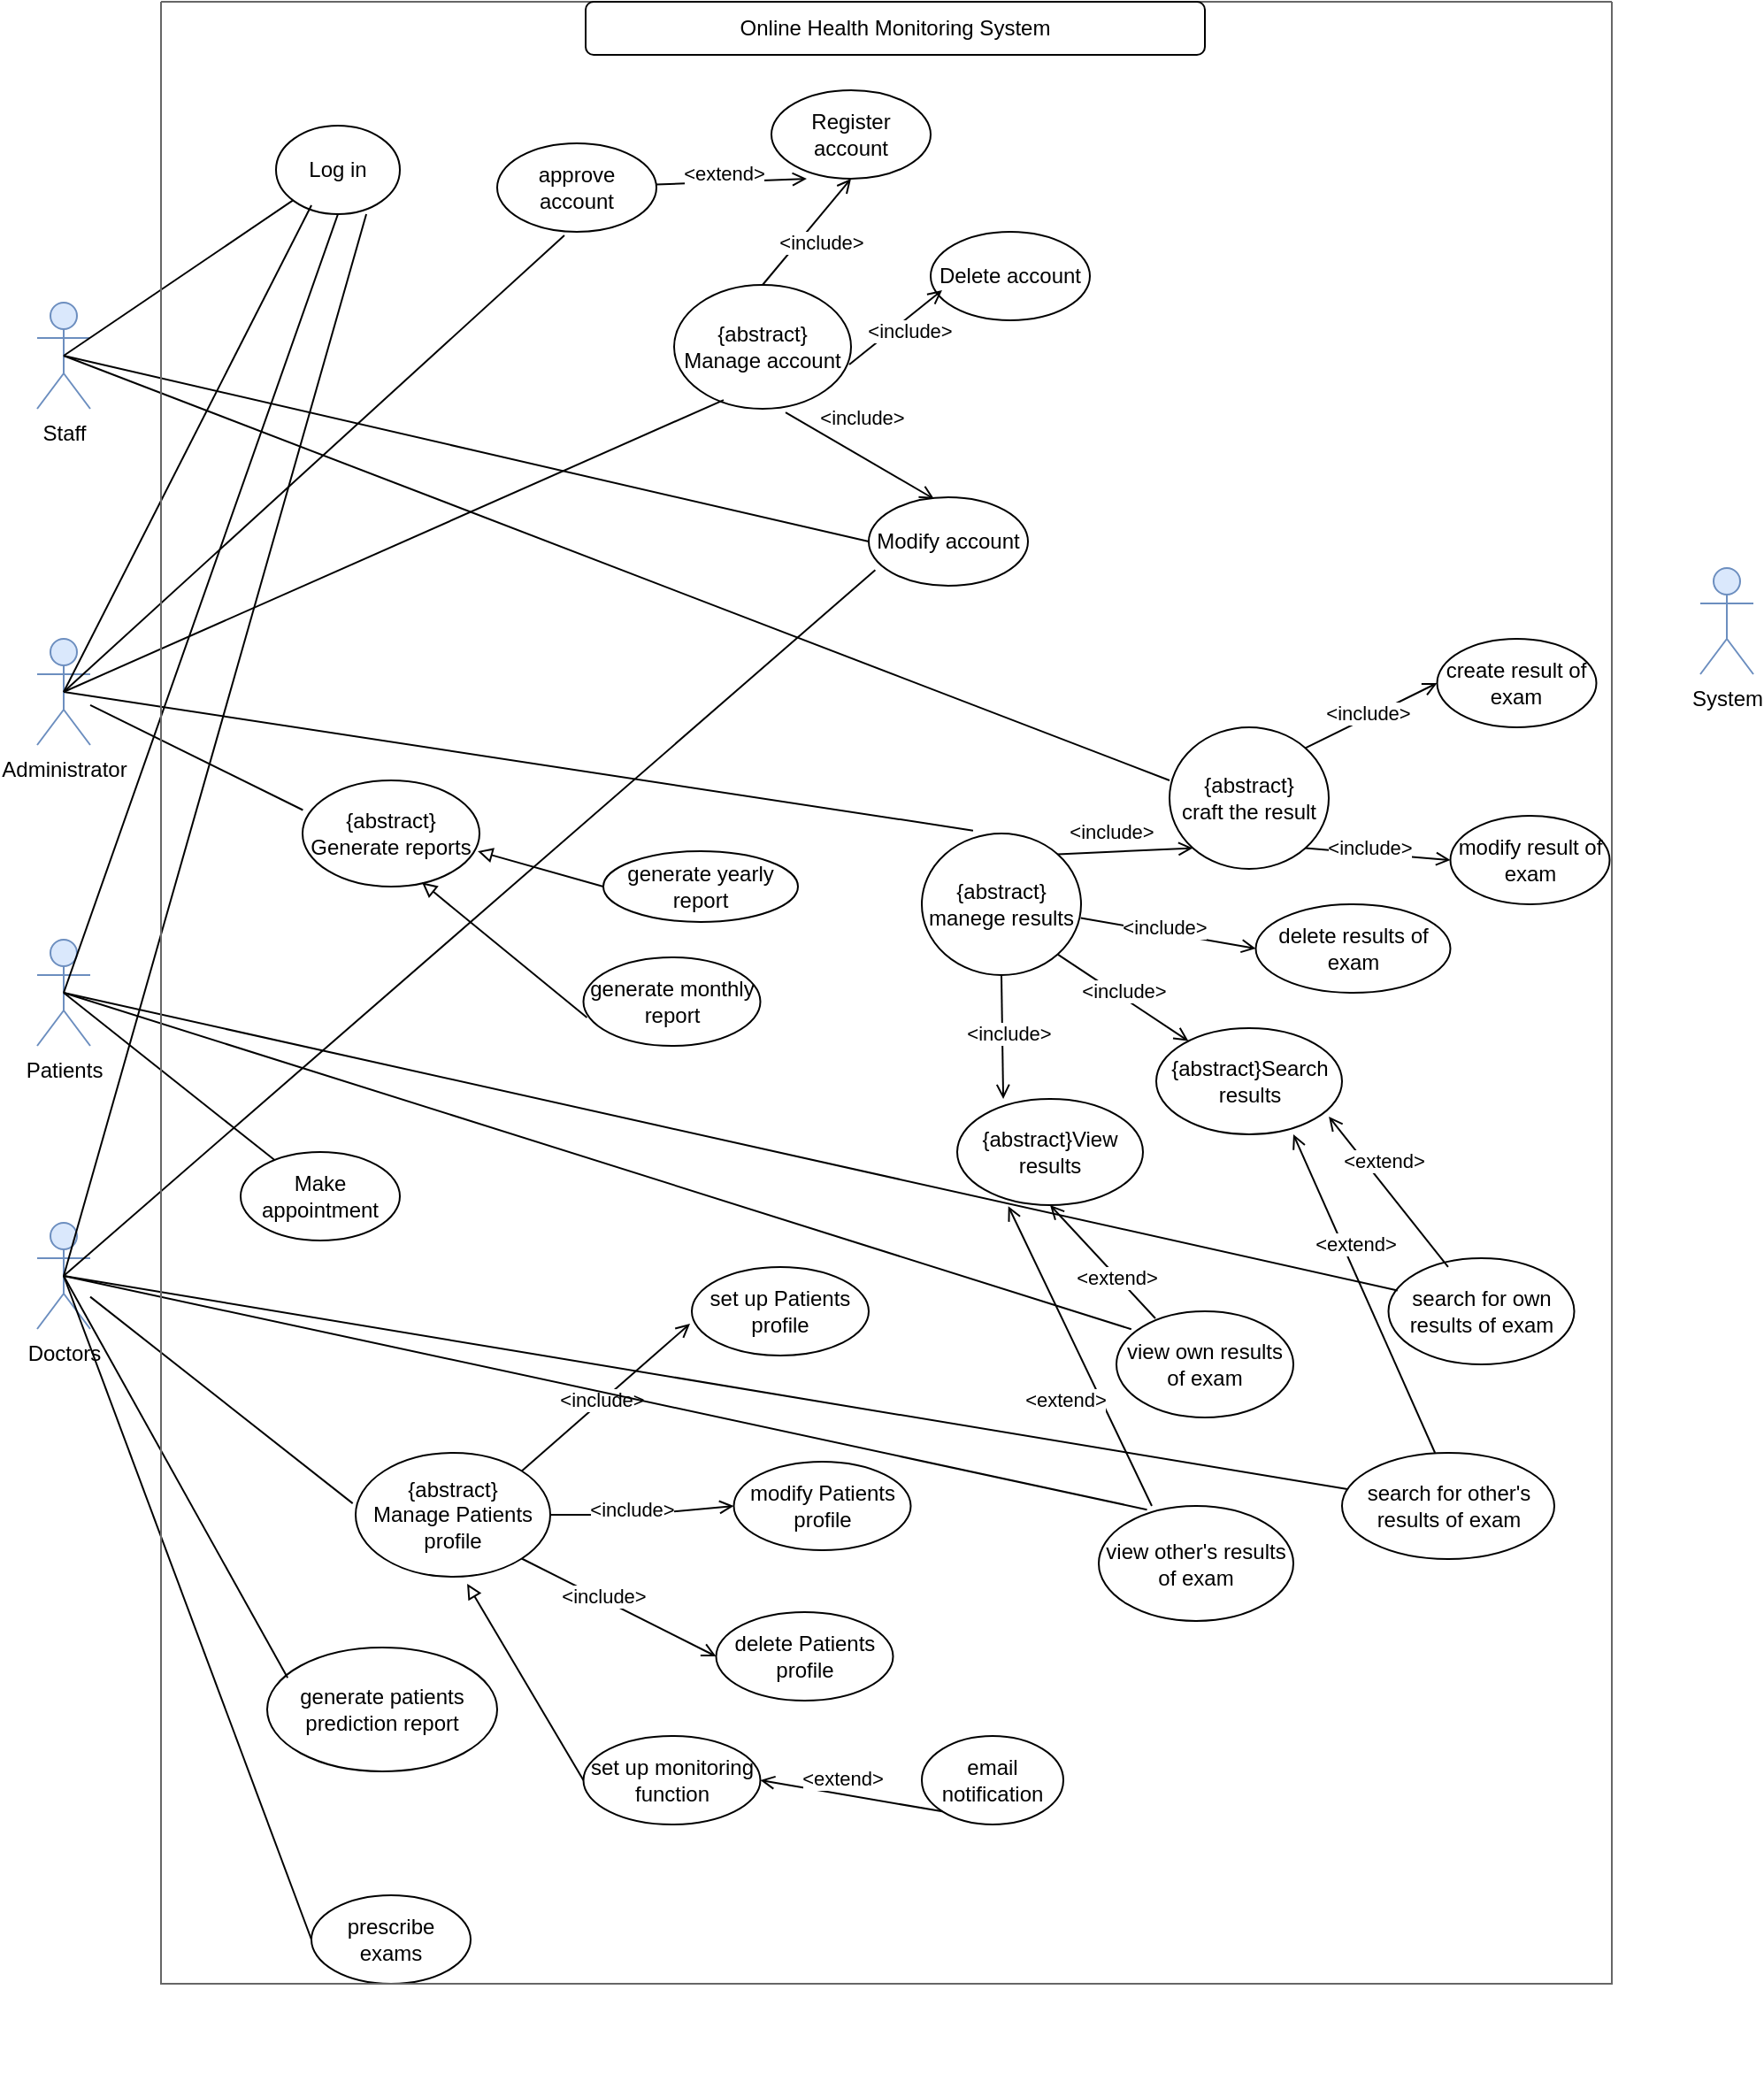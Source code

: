 <mxfile version="24.7.12">
  <diagram name="Page-1" id="TX9XbIHk7eYWWUNDwRXn">
    <mxGraphModel dx="1432" dy="777" grid="1" gridSize="10" guides="1" tooltips="1" connect="1" arrows="1" fold="1" page="1" pageScale="1" pageWidth="850" pageHeight="1100" math="0" shadow="0">
      <root>
        <mxCell id="0" />
        <mxCell id="1" parent="0" />
        <mxCell id="VriAh3fz-FV6WPdwQD_c-1" value="Doctors" style="shape=umlActor;verticalLabelPosition=bottom;verticalAlign=top;html=1;outlineConnect=0;fillColor=#dae8fc;strokeColor=#6c8ebf;" parent="1" vertex="1">
          <mxGeometry x="60" y="730" width="30" height="60" as="geometry" />
        </mxCell>
        <mxCell id="U8pV0hxq8biJtbgsrZ2j-1" value="Administrator" style="shape=umlActor;verticalLabelPosition=bottom;verticalAlign=top;html=1;outlineConnect=0;fillColor=#dae8fc;strokeColor=#6c8ebf;" parent="1" vertex="1">
          <mxGeometry x="60" y="400" width="30" height="60" as="geometry" />
        </mxCell>
        <mxCell id="U8pV0hxq8biJtbgsrZ2j-3" value="Staff" style="shape=umlActor;verticalLabelPosition=bottom;verticalAlign=top;html=1;outlineConnect=0;fillColor=#dae8fc;strokeColor=#6c8ebf;" parent="1" vertex="1">
          <mxGeometry x="60" y="210" width="30" height="60" as="geometry" />
        </mxCell>
        <mxCell id="U8pV0hxq8biJtbgsrZ2j-4" value="Patients" style="shape=umlActor;verticalLabelPosition=bottom;verticalAlign=top;html=1;outlineConnect=0;fillColor=#dae8fc;strokeColor=#6c8ebf;" parent="1" vertex="1">
          <mxGeometry x="60" y="570" width="30" height="60" as="geometry" />
        </mxCell>
        <mxCell id="U8pV0hxq8biJtbgsrZ2j-6" value="Register account" style="ellipse;whiteSpace=wrap;html=1;" parent="1" vertex="1">
          <mxGeometry x="475" y="90" width="90" height="50" as="geometry" />
        </mxCell>
        <mxCell id="U8pV0hxq8biJtbgsrZ2j-8" value="{abstract}&lt;br&gt;Manage account" style="ellipse;whiteSpace=wrap;html=1;" parent="1" vertex="1">
          <mxGeometry x="420" y="200" width="100" height="70" as="geometry" />
        </mxCell>
        <mxCell id="U8pV0hxq8biJtbgsrZ2j-7" value="Log in" style="ellipse;whiteSpace=wrap;html=1;" parent="1" vertex="1">
          <mxGeometry x="195" y="110" width="70" height="50" as="geometry" />
        </mxCell>
        <mxCell id="U8pV0hxq8biJtbgsrZ2j-11" value="Delete account" style="ellipse;whiteSpace=wrap;html=1;" parent="1" vertex="1">
          <mxGeometry x="565" y="170" width="90" height="50" as="geometry" />
        </mxCell>
        <mxCell id="U8pV0hxq8biJtbgsrZ2j-13" value="prescribe exams" style="ellipse;whiteSpace=wrap;html=1;" parent="1" vertex="1">
          <mxGeometry x="215" y="1110" width="90" height="50" as="geometry" />
        </mxCell>
        <mxCell id="U8pV0hxq8biJtbgsrZ2j-15" value="create result of exam" style="ellipse;whiteSpace=wrap;html=1;" parent="1" vertex="1">
          <mxGeometry x="851.25" y="400" width="90" height="50" as="geometry" />
        </mxCell>
        <mxCell id="U8pV0hxq8biJtbgsrZ2j-20" value="search for own results of exam" style="ellipse;whiteSpace=wrap;html=1;" parent="1" vertex="1">
          <mxGeometry x="823.75" y="750" width="105" height="60" as="geometry" />
        </mxCell>
        <mxCell id="U8pV0hxq8biJtbgsrZ2j-38" value="modify Patients profile" style="ellipse;whiteSpace=wrap;html=1;" parent="1" vertex="1">
          <mxGeometry x="453.75" y="865" width="100" height="50" as="geometry" />
        </mxCell>
        <mxCell id="U8pV0hxq8biJtbgsrZ2j-40" value="set up monitoring function" style="ellipse;whiteSpace=wrap;html=1;" parent="1" vertex="1">
          <mxGeometry x="368.75" y="1020" width="100" height="50" as="geometry" />
        </mxCell>
        <mxCell id="U8pV0hxq8biJtbgsrZ2j-42" value="generate monthly report" style="ellipse;whiteSpace=wrap;html=1;" parent="1" vertex="1">
          <mxGeometry x="368.75" y="580" width="100" height="50" as="geometry" />
        </mxCell>
        <mxCell id="U8pV0hxq8biJtbgsrZ2j-16" value="modify result of exam" style="ellipse;whiteSpace=wrap;html=1;" parent="1" vertex="1">
          <mxGeometry x="858.75" y="500" width="90" height="50" as="geometry" />
        </mxCell>
        <mxCell id="U8pV0hxq8biJtbgsrZ2j-19" value="delete results of exam" style="ellipse;whiteSpace=wrap;html=1;" parent="1" vertex="1">
          <mxGeometry x="748.75" y="550" width="110" height="50" as="geometry" />
        </mxCell>
        <mxCell id="U8pV0hxq8biJtbgsrZ2j-21" value="set up Patients profile" style="ellipse;whiteSpace=wrap;html=1;" parent="1" vertex="1">
          <mxGeometry x="430" y="755" width="100" height="50" as="geometry" />
        </mxCell>
        <mxCell id="U8pV0hxq8biJtbgsrZ2j-39" value="delete Patients profile" style="ellipse;whiteSpace=wrap;html=1;" parent="1" vertex="1">
          <mxGeometry x="443.75" y="950" width="100" height="50" as="geometry" />
        </mxCell>
        <mxCell id="U8pV0hxq8biJtbgsrZ2j-41" value="generate yearly report" style="ellipse;whiteSpace=wrap;html=1;" parent="1" vertex="1">
          <mxGeometry x="380" y="520" width="110" height="40" as="geometry" />
        </mxCell>
        <mxCell id="U8pV0hxq8biJtbgsrZ2j-43" value="generate patients prediction report" style="ellipse;whiteSpace=wrap;html=1;" parent="1" vertex="1">
          <mxGeometry x="190" y="970" width="130" height="70" as="geometry" />
        </mxCell>
        <mxCell id="U8pV0hxq8biJtbgsrZ2j-44" value="email notification" style="ellipse;whiteSpace=wrap;html=1;" parent="1" vertex="1">
          <mxGeometry x="560" y="1020" width="80" height="50" as="geometry" />
        </mxCell>
        <mxCell id="bKu-A3nTddVhj0ViHo6k-17" value="" style="endArrow=open;html=1;rounded=0;exitX=0.63;exitY=1.029;exitDx=0;exitDy=0;endFill=0;exitPerimeter=0;entryX=0.411;entryY=0.02;entryDx=0;entryDy=0;entryPerimeter=0;" parent="1" source="U8pV0hxq8biJtbgsrZ2j-8" target="bKu-A3nTddVhj0ViHo6k-16" edge="1">
          <mxGeometry width="50" height="50" relative="1" as="geometry">
            <mxPoint x="509.995" y="274.251" as="sourcePoint" />
            <mxPoint x="560" y="220" as="targetPoint" />
          </mxGeometry>
        </mxCell>
        <mxCell id="bKu-A3nTddVhj0ViHo6k-18" value="&amp;lt;include&amp;gt;" style="edgeLabel;html=1;align=center;verticalAlign=middle;resizable=0;points=[];" parent="bKu-A3nTddVhj0ViHo6k-17" vertex="1" connectable="0">
          <mxGeometry x="-0.349" y="4" relative="1" as="geometry">
            <mxPoint x="14" y="-10" as="offset" />
          </mxGeometry>
        </mxCell>
        <mxCell id="bKu-A3nTddVhj0ViHo6k-31" value="approve account" style="ellipse;whiteSpace=wrap;html=1;" parent="1" vertex="1">
          <mxGeometry x="320" y="120" width="90" height="50" as="geometry" />
        </mxCell>
        <mxCell id="bKu-A3nTddVhj0ViHo6k-37" value="" style="endArrow=none;html=1;rounded=0;exitX=0.222;exitY=1;exitDx=0;exitDy=0;endFill=0;startArrow=open;startFill=0;exitPerimeter=0;" parent="1" source="U8pV0hxq8biJtbgsrZ2j-6" target="bKu-A3nTddVhj0ViHo6k-31" edge="1">
          <mxGeometry width="50" height="50" relative="1" as="geometry">
            <mxPoint x="530" y="230" as="sourcePoint" />
            <mxPoint x="646" y="119" as="targetPoint" />
          </mxGeometry>
        </mxCell>
        <mxCell id="bKu-A3nTddVhj0ViHo6k-38" value="&amp;lt;extend&amp;gt;" style="edgeLabel;html=1;align=center;verticalAlign=middle;resizable=0;points=[];" parent="bKu-A3nTddVhj0ViHo6k-37" vertex="1" connectable="0">
          <mxGeometry x="0.121" y="-2" relative="1" as="geometry">
            <mxPoint y="-3" as="offset" />
          </mxGeometry>
        </mxCell>
        <mxCell id="bKu-A3nTddVhj0ViHo6k-50" value="{abstract}&lt;br&gt;craft the result" style="ellipse;whiteSpace=wrap;html=1;" parent="1" vertex="1">
          <mxGeometry x="700" y="450" width="90" height="80" as="geometry" />
        </mxCell>
        <mxCell id="bKu-A3nTddVhj0ViHo6k-51" value="{abstract}&lt;br&gt;manege results" style="ellipse;whiteSpace=wrap;html=1;" parent="1" vertex="1">
          <mxGeometry x="560" y="510" width="90" height="80" as="geometry" />
        </mxCell>
        <mxCell id="bKu-A3nTddVhj0ViHo6k-52" value="" style="endArrow=open;html=1;rounded=0;entryX=0;entryY=1;entryDx=0;entryDy=0;endFill=0;exitX=1;exitY=0;exitDx=0;exitDy=0;" parent="1" source="bKu-A3nTddVhj0ViHo6k-51" target="bKu-A3nTddVhj0ViHo6k-50" edge="1">
          <mxGeometry width="50" height="50" relative="1" as="geometry">
            <mxPoint x="713.75" y="685" as="sourcePoint" />
            <mxPoint x="763.75" y="645" as="targetPoint" />
          </mxGeometry>
        </mxCell>
        <mxCell id="bKu-A3nTddVhj0ViHo6k-82" value="&amp;lt;include&amp;gt;" style="edgeLabel;html=1;align=center;verticalAlign=middle;resizable=0;points=[];" parent="bKu-A3nTddVhj0ViHo6k-52" vertex="1" connectable="0">
          <mxGeometry x="-0.211" y="-2" relative="1" as="geometry">
            <mxPoint y="-14" as="offset" />
          </mxGeometry>
        </mxCell>
        <mxCell id="bKu-A3nTddVhj0ViHo6k-55" value="view other&#39;s results of exam" style="ellipse;whiteSpace=wrap;html=1;" parent="1" vertex="1">
          <mxGeometry x="660" y="890.0" width="110" height="65" as="geometry" />
        </mxCell>
        <mxCell id="bKu-A3nTddVhj0ViHo6k-64" value="search for other&#39;s results of exam" style="ellipse;whiteSpace=wrap;html=1;" parent="1" vertex="1">
          <mxGeometry x="797.5" y="860" width="120" height="60" as="geometry" />
        </mxCell>
        <mxCell id="bKu-A3nTddVhj0ViHo6k-69" value="{abstract}Search results" style="ellipse;whiteSpace=wrap;html=1;" parent="1" vertex="1">
          <mxGeometry x="692.5" y="620" width="105" height="60" as="geometry" />
        </mxCell>
        <mxCell id="bKu-A3nTddVhj0ViHo6k-73" value="" style="endArrow=open;html=1;rounded=0;endFill=0;exitX=1;exitY=1;exitDx=0;exitDy=0;" parent="1" source="bKu-A3nTddVhj0ViHo6k-51" target="bKu-A3nTddVhj0ViHo6k-69" edge="1">
          <mxGeometry width="50" height="50" relative="1" as="geometry">
            <mxPoint x="681.75" y="709" as="sourcePoint" />
            <mxPoint x="698.75" y="605" as="targetPoint" />
          </mxGeometry>
        </mxCell>
        <mxCell id="bKu-A3nTddVhj0ViHo6k-83" value="&amp;lt;include&amp;gt;" style="edgeLabel;html=1;align=center;verticalAlign=middle;resizable=0;points=[];" parent="bKu-A3nTddVhj0ViHo6k-73" vertex="1" connectable="0">
          <mxGeometry x="-0.057" y="3" relative="1" as="geometry">
            <mxPoint as="offset" />
          </mxGeometry>
        </mxCell>
        <mxCell id="U8pV0hxq8biJtbgsrZ2j-18" value="view own results of exam" style="ellipse;whiteSpace=wrap;html=1;" parent="1" vertex="1">
          <mxGeometry x="670" y="780" width="100" height="60" as="geometry" />
        </mxCell>
        <mxCell id="bKu-A3nTddVhj0ViHo6k-75" value="{abstract}&lt;br&gt;Manage Patients profile" style="ellipse;whiteSpace=wrap;html=1;" parent="1" vertex="1">
          <mxGeometry x="240" y="860" width="110" height="70" as="geometry" />
        </mxCell>
        <mxCell id="bKu-A3nTddVhj0ViHo6k-76" value="" style="endArrow=open;html=1;rounded=0;exitX=1;exitY=0;exitDx=0;exitDy=0;entryX=-0.01;entryY=0.64;entryDx=0;entryDy=0;entryPerimeter=0;endFill=0;" parent="1" source="bKu-A3nTddVhj0ViHo6k-75" target="U8pV0hxq8biJtbgsrZ2j-21" edge="1">
          <mxGeometry width="50" height="50" relative="1" as="geometry">
            <mxPoint x="460" y="1055" as="sourcePoint" />
            <mxPoint x="510" y="1005" as="targetPoint" />
          </mxGeometry>
        </mxCell>
        <mxCell id="bKu-A3nTddVhj0ViHo6k-77" value="&amp;lt;include&amp;gt;" style="edgeLabel;html=1;align=center;verticalAlign=middle;resizable=0;points=[];" parent="bKu-A3nTddVhj0ViHo6k-76" vertex="1" connectable="0">
          <mxGeometry x="-0.126" y="-5" relative="1" as="geometry">
            <mxPoint y="-8" as="offset" />
          </mxGeometry>
        </mxCell>
        <mxCell id="bKu-A3nTddVhj0ViHo6k-78" value="" style="endArrow=open;html=1;rounded=0;exitX=1;exitY=1;exitDx=0;exitDy=0;entryX=0;entryY=0.5;entryDx=0;entryDy=0;endFill=0;" parent="1" source="bKu-A3nTddVhj0ViHo6k-75" target="U8pV0hxq8biJtbgsrZ2j-39" edge="1">
          <mxGeometry width="50" height="50" relative="1" as="geometry">
            <mxPoint x="404" y="1105" as="sourcePoint" />
            <mxPoint x="479" y="1067" as="targetPoint" />
          </mxGeometry>
        </mxCell>
        <mxCell id="bKu-A3nTddVhj0ViHo6k-79" value="&amp;lt;include&amp;gt;" style="edgeLabel;html=1;align=center;verticalAlign=middle;resizable=0;points=[];" parent="bKu-A3nTddVhj0ViHo6k-78" vertex="1" connectable="0">
          <mxGeometry x="-0.126" y="-5" relative="1" as="geometry">
            <mxPoint y="-8" as="offset" />
          </mxGeometry>
        </mxCell>
        <mxCell id="bKu-A3nTddVhj0ViHo6k-80" value="" style="endArrow=open;html=1;rounded=0;entryX=0;entryY=0.5;entryDx=0;entryDy=0;endFill=0;exitX=1;exitY=0.5;exitDx=0;exitDy=0;" parent="1" source="bKu-A3nTddVhj0ViHo6k-75" target="U8pV0hxq8biJtbgsrZ2j-38" edge="1">
          <mxGeometry width="50" height="50" relative="1" as="geometry">
            <mxPoint x="454" y="1085" as="sourcePoint" />
            <mxPoint x="529" y="1037" as="targetPoint" />
            <Array as="points">
              <mxPoint x="400" y="895" />
            </Array>
          </mxGeometry>
        </mxCell>
        <mxCell id="bKu-A3nTddVhj0ViHo6k-81" value="&amp;lt;include&amp;gt;" style="edgeLabel;html=1;align=center;verticalAlign=middle;resizable=0;points=[];" parent="bKu-A3nTddVhj0ViHo6k-80" vertex="1" connectable="0">
          <mxGeometry x="-0.126" y="-5" relative="1" as="geometry">
            <mxPoint y="-8" as="offset" />
          </mxGeometry>
        </mxCell>
        <mxCell id="bKu-A3nTddVhj0ViHo6k-84" value="" style="endArrow=open;html=1;rounded=0;endFill=0;exitX=0.998;exitY=0.597;exitDx=0;exitDy=0;entryX=0;entryY=0.5;entryDx=0;entryDy=0;exitPerimeter=0;" parent="1" source="bKu-A3nTddVhj0ViHo6k-51" target="U8pV0hxq8biJtbgsrZ2j-19" edge="1">
          <mxGeometry width="50" height="50" relative="1" as="geometry">
            <mxPoint x="720.75" y="715" as="sourcePoint" />
            <mxPoint x="698.75" y="855" as="targetPoint" />
          </mxGeometry>
        </mxCell>
        <mxCell id="bKu-A3nTddVhj0ViHo6k-85" value="&amp;lt;include&amp;gt;" style="edgeLabel;html=1;align=center;verticalAlign=middle;resizable=0;points=[];" parent="bKu-A3nTddVhj0ViHo6k-84" vertex="1" connectable="0">
          <mxGeometry x="-0.057" y="3" relative="1" as="geometry">
            <mxPoint as="offset" />
          </mxGeometry>
        </mxCell>
        <mxCell id="bKu-A3nTddVhj0ViHo6k-87" value="" style="endArrow=none;html=1;rounded=0;exitX=0.573;exitY=1.057;exitDx=0;exitDy=0;entryX=0;entryY=0.5;entryDx=0;entryDy=0;endFill=0;exitPerimeter=0;startArrow=block;startFill=0;" parent="1" source="bKu-A3nTddVhj0ViHo6k-75" target="U8pV0hxq8biJtbgsrZ2j-40" edge="1">
          <mxGeometry width="50" height="50" relative="1" as="geometry">
            <mxPoint x="414" y="1135" as="sourcePoint" />
            <mxPoint x="495" y="1220" as="targetPoint" />
          </mxGeometry>
        </mxCell>
        <mxCell id="bKu-A3nTddVhj0ViHo6k-89" value="" style="endArrow=none;html=1;rounded=0;exitX=1;exitY=0.5;exitDx=0;exitDy=0;entryX=0;entryY=1;entryDx=0;entryDy=0;strokeColor=default;startArrow=open;startFill=0;" parent="1" source="U8pV0hxq8biJtbgsrZ2j-40" target="U8pV0hxq8biJtbgsrZ2j-44" edge="1">
          <mxGeometry width="50" height="50" relative="1" as="geometry">
            <mxPoint x="590" y="1231" as="sourcePoint" />
            <mxPoint x="651" y="1275" as="targetPoint" />
          </mxGeometry>
        </mxCell>
        <mxCell id="bKu-A3nTddVhj0ViHo6k-90" value="&amp;lt;extend&amp;gt;" style="edgeLabel;html=1;align=center;verticalAlign=middle;resizable=0;points=[];" parent="bKu-A3nTddVhj0ViHo6k-89" vertex="1" connectable="0">
          <mxGeometry x="-0.209" y="-3" relative="1" as="geometry">
            <mxPoint x="6" y="-11" as="offset" />
          </mxGeometry>
        </mxCell>
        <mxCell id="bKu-A3nTddVhj0ViHo6k-92" value="{abstract}&lt;br&gt;Generate reports" style="ellipse;whiteSpace=wrap;html=1;" parent="1" vertex="1">
          <mxGeometry x="210" y="480" width="100" height="60" as="geometry" />
        </mxCell>
        <mxCell id="bKu-A3nTddVhj0ViHo6k-94" value="" style="endArrow=none;html=1;rounded=0;entryX=0;entryY=0.5;entryDx=0;entryDy=0;endFill=0;startArrow=block;startFill=0;" parent="1" target="U8pV0hxq8biJtbgsrZ2j-41" edge="1">
          <mxGeometry width="50" height="50" relative="1" as="geometry">
            <mxPoint x="309" y="520" as="sourcePoint" />
            <mxPoint x="400.75" y="665.5" as="targetPoint" />
          </mxGeometry>
        </mxCell>
        <mxCell id="bKu-A3nTddVhj0ViHo6k-96" value="" style="endArrow=none;html=1;rounded=0;exitX=0.675;exitY=0.961;exitDx=0;exitDy=0;entryX=0.02;entryY=0.68;entryDx=0;entryDy=0;endFill=0;exitPerimeter=0;entryPerimeter=0;startArrow=block;startFill=0;" parent="1" source="bKu-A3nTddVhj0ViHo6k-92" target="U8pV0hxq8biJtbgsrZ2j-42" edge="1">
          <mxGeometry width="50" height="50" relative="1" as="geometry">
            <mxPoint x="291.75" y="594" as="sourcePoint" />
            <mxPoint x="383.75" y="695" as="targetPoint" />
          </mxGeometry>
        </mxCell>
        <mxCell id="bKu-A3nTddVhj0ViHo6k-103" value="" style="endArrow=open;html=1;rounded=0;exitX=1;exitY=0;exitDx=0;exitDy=0;entryX=0;entryY=0.5;entryDx=0;entryDy=0;endFill=0;" parent="1" source="bKu-A3nTddVhj0ViHo6k-50" target="U8pV0hxq8biJtbgsrZ2j-15" edge="1">
          <mxGeometry width="50" height="50" relative="1" as="geometry">
            <mxPoint x="510" y="354.87" as="sourcePoint" />
            <mxPoint x="575" y="306.87" as="targetPoint" />
          </mxGeometry>
        </mxCell>
        <mxCell id="bKu-A3nTddVhj0ViHo6k-104" value="&amp;lt;include&amp;gt;" style="edgeLabel;html=1;align=center;verticalAlign=middle;resizable=0;points=[];" parent="bKu-A3nTddVhj0ViHo6k-103" vertex="1" connectable="0">
          <mxGeometry x="-0.126" y="-5" relative="1" as="geometry">
            <mxPoint y="-8" as="offset" />
          </mxGeometry>
        </mxCell>
        <mxCell id="bKu-A3nTddVhj0ViHo6k-105" value="" style="endArrow=open;html=1;rounded=0;entryX=0;entryY=0.5;entryDx=0;entryDy=0;endFill=0;exitX=1;exitY=1;exitDx=0;exitDy=0;" parent="1" source="bKu-A3nTddVhj0ViHo6k-50" target="U8pV0hxq8biJtbgsrZ2j-16" edge="1">
          <mxGeometry width="50" height="50" relative="1" as="geometry">
            <mxPoint x="738.75" y="555" as="sourcePoint" />
            <mxPoint x="808.75" y="500" as="targetPoint" />
          </mxGeometry>
        </mxCell>
        <mxCell id="bKu-A3nTddVhj0ViHo6k-106" value="&amp;lt;include&amp;gt;" style="edgeLabel;html=1;align=center;verticalAlign=middle;resizable=0;points=[];" parent="bKu-A3nTddVhj0ViHo6k-105" vertex="1" connectable="0">
          <mxGeometry x="-0.126" y="-5" relative="1" as="geometry">
            <mxPoint y="-8" as="offset" />
          </mxGeometry>
        </mxCell>
        <mxCell id="bKu-A3nTddVhj0ViHo6k-108" value="{abstract}View results" style="ellipse;whiteSpace=wrap;html=1;" parent="1" vertex="1">
          <mxGeometry x="580" y="660" width="105" height="60" as="geometry" />
        </mxCell>
        <mxCell id="bKu-A3nTddVhj0ViHo6k-111" value="" style="endArrow=open;html=1;rounded=0;entryX=0.248;entryY=0;entryDx=0;entryDy=0;endFill=0;exitX=0.5;exitY=1;exitDx=0;exitDy=0;entryPerimeter=0;" parent="1" source="bKu-A3nTddVhj0ViHo6k-51" target="bKu-A3nTddVhj0ViHo6k-108" edge="1">
          <mxGeometry width="50" height="50" relative="1" as="geometry">
            <mxPoint x="690.75" y="705" as="sourcePoint" />
            <mxPoint x="783.75" y="668" as="targetPoint" />
          </mxGeometry>
        </mxCell>
        <mxCell id="bKu-A3nTddVhj0ViHo6k-112" value="&amp;lt;include&amp;gt;" style="edgeLabel;html=1;align=center;verticalAlign=middle;resizable=0;points=[];" parent="bKu-A3nTddVhj0ViHo6k-111" vertex="1" connectable="0">
          <mxGeometry x="-0.057" y="3" relative="1" as="geometry">
            <mxPoint as="offset" />
          </mxGeometry>
        </mxCell>
        <mxCell id="bKu-A3nTddVhj0ViHo6k-113" value="" style="endArrow=none;html=1;rounded=0;exitX=0.929;exitY=0.833;exitDx=0;exitDy=0;entryX=0.321;entryY=0.082;entryDx=0;entryDy=0;strokeColor=default;startArrow=open;startFill=0;exitPerimeter=0;entryPerimeter=0;" parent="1" source="bKu-A3nTddVhj0ViHo6k-69" target="U8pV0hxq8biJtbgsrZ2j-20" edge="1">
          <mxGeometry width="50" height="50" relative="1" as="geometry">
            <mxPoint x="1158.75" y="511" as="sourcePoint" />
            <mxPoint x="1240.75" y="478" as="targetPoint" />
          </mxGeometry>
        </mxCell>
        <mxCell id="bKu-A3nTddVhj0ViHo6k-114" value="&amp;lt;extend&amp;gt;" style="edgeLabel;html=1;align=center;verticalAlign=middle;resizable=0;points=[];" parent="bKu-A3nTddVhj0ViHo6k-113" vertex="1" connectable="0">
          <mxGeometry x="-0.209" y="-3" relative="1" as="geometry">
            <mxPoint x="6" y="-11" as="offset" />
          </mxGeometry>
        </mxCell>
        <mxCell id="bKu-A3nTddVhj0ViHo6k-115" value="" style="endArrow=none;html=1;rounded=0;exitX=0.738;exitY=1;exitDx=0;exitDy=0;entryX=0.438;entryY=0;entryDx=0;entryDy=0;strokeColor=default;startArrow=open;startFill=0;entryPerimeter=0;exitPerimeter=0;" parent="1" source="bKu-A3nTddVhj0ViHo6k-69" target="bKu-A3nTddVhj0ViHo6k-64" edge="1">
          <mxGeometry width="50" height="50" relative="1" as="geometry">
            <mxPoint x="883.75" y="655" as="sourcePoint" />
            <mxPoint x="958.75" y="645" as="targetPoint" />
          </mxGeometry>
        </mxCell>
        <mxCell id="bKu-A3nTddVhj0ViHo6k-116" value="&amp;lt;extend&amp;gt;" style="edgeLabel;html=1;align=center;verticalAlign=middle;resizable=0;points=[];" parent="bKu-A3nTddVhj0ViHo6k-115" vertex="1" connectable="0">
          <mxGeometry x="-0.209" y="-3" relative="1" as="geometry">
            <mxPoint x="6" y="-11" as="offset" />
          </mxGeometry>
        </mxCell>
        <mxCell id="bKu-A3nTddVhj0ViHo6k-117" value="" style="endArrow=none;html=1;rounded=0;exitX=0.275;exitY=1.01;exitDx=0;exitDy=0;strokeColor=default;startArrow=open;startFill=0;exitPerimeter=0;" parent="1" source="bKu-A3nTddVhj0ViHo6k-108" edge="1">
          <mxGeometry width="50" height="50" relative="1" as="geometry">
            <mxPoint x="867.75" y="676" as="sourcePoint" />
            <mxPoint x="690" y="890" as="targetPoint" />
          </mxGeometry>
        </mxCell>
        <mxCell id="bKu-A3nTddVhj0ViHo6k-118" value="&amp;lt;extend&amp;gt;" style="edgeLabel;html=1;align=center;verticalAlign=middle;resizable=0;points=[];" parent="bKu-A3nTddVhj0ViHo6k-117" vertex="1" connectable="0">
          <mxGeometry x="-0.209" y="-3" relative="1" as="geometry">
            <mxPoint x="2" y="41" as="offset" />
          </mxGeometry>
        </mxCell>
        <mxCell id="bKu-A3nTddVhj0ViHo6k-119" value="" style="endArrow=none;html=1;rounded=0;exitX=0.5;exitY=1;exitDx=0;exitDy=0;strokeColor=default;startArrow=open;startFill=0;entryX=0.22;entryY=0.067;entryDx=0;entryDy=0;entryPerimeter=0;" parent="1" source="bKu-A3nTddVhj0ViHo6k-108" target="U8pV0hxq8biJtbgsrZ2j-18" edge="1">
          <mxGeometry width="50" height="50" relative="1" as="geometry">
            <mxPoint x="889.75" y="781" as="sourcePoint" />
            <mxPoint x="998.75" y="815" as="targetPoint" />
          </mxGeometry>
        </mxCell>
        <mxCell id="bKu-A3nTddVhj0ViHo6k-120" value="&amp;lt;extend&amp;gt;" style="edgeLabel;html=1;align=center;verticalAlign=middle;resizable=0;points=[];" parent="bKu-A3nTddVhj0ViHo6k-119" vertex="1" connectable="0">
          <mxGeometry x="-0.209" y="-3" relative="1" as="geometry">
            <mxPoint x="16" y="13" as="offset" />
          </mxGeometry>
        </mxCell>
        <mxCell id="bKu-A3nTddVhj0ViHo6k-131" value="" style="endArrow=none;html=1;rounded=0;exitX=0.5;exitY=0.5;exitDx=0;exitDy=0;exitPerimeter=0;entryX=0.28;entryY=0.929;entryDx=0;entryDy=0;entryPerimeter=0;" parent="1" source="U8pV0hxq8biJtbgsrZ2j-1" target="U8pV0hxq8biJtbgsrZ2j-8" edge="1">
          <mxGeometry width="50" height="50" relative="1" as="geometry">
            <mxPoint x="70" y="680" as="sourcePoint" />
            <mxPoint x="120" y="630" as="targetPoint" />
          </mxGeometry>
        </mxCell>
        <mxCell id="bKu-A3nTddVhj0ViHo6k-132" value="" style="endArrow=open;html=1;rounded=0;exitX=0.99;exitY=0.643;exitDx=0;exitDy=0;endFill=0;exitPerimeter=0;entryX=0.072;entryY=0.66;entryDx=0;entryDy=0;entryPerimeter=0;" parent="1" source="U8pV0hxq8biJtbgsrZ2j-8" target="U8pV0hxq8biJtbgsrZ2j-11" edge="1">
          <mxGeometry width="50" height="50" relative="1" as="geometry">
            <mxPoint x="585" y="365" as="sourcePoint" />
            <mxPoint x="748" y="228" as="targetPoint" />
          </mxGeometry>
        </mxCell>
        <mxCell id="bKu-A3nTddVhj0ViHo6k-133" value="&amp;lt;include&amp;gt;" style="edgeLabel;html=1;align=center;verticalAlign=middle;resizable=0;points=[];" parent="bKu-A3nTddVhj0ViHo6k-132" vertex="1" connectable="0">
          <mxGeometry x="-0.349" y="4" relative="1" as="geometry">
            <mxPoint x="19" y="-2" as="offset" />
          </mxGeometry>
        </mxCell>
        <mxCell id="bKu-A3nTddVhj0ViHo6k-134" value="" style="endArrow=open;html=1;rounded=0;exitX=0.5;exitY=0;exitDx=0;exitDy=0;endFill=0;entryX=0.5;entryY=1;entryDx=0;entryDy=0;" parent="1" source="U8pV0hxq8biJtbgsrZ2j-8" target="U8pV0hxq8biJtbgsrZ2j-6" edge="1">
          <mxGeometry width="50" height="50" relative="1" as="geometry">
            <mxPoint x="529" y="255" as="sourcePoint" />
            <mxPoint x="631" y="243" as="targetPoint" />
          </mxGeometry>
        </mxCell>
        <mxCell id="bKu-A3nTddVhj0ViHo6k-135" value="&amp;lt;include&amp;gt;" style="edgeLabel;html=1;align=center;verticalAlign=middle;resizable=0;points=[];" parent="bKu-A3nTddVhj0ViHo6k-134" vertex="1" connectable="0">
          <mxGeometry x="-0.349" y="4" relative="1" as="geometry">
            <mxPoint x="19" y="-2" as="offset" />
          </mxGeometry>
        </mxCell>
        <mxCell id="bKu-A3nTddVhj0ViHo6k-139" value="" style="endArrow=none;html=1;rounded=0;exitX=0.5;exitY=0.5;exitDx=0;exitDy=0;exitPerimeter=0;entryX=0.422;entryY=1.04;entryDx=0;entryDy=0;entryPerimeter=0;" parent="1" source="U8pV0hxq8biJtbgsrZ2j-1" target="bKu-A3nTddVhj0ViHo6k-31" edge="1">
          <mxGeometry width="50" height="50" relative="1" as="geometry">
            <mxPoint x="85" y="690" as="sourcePoint" />
            <mxPoint x="268" y="455" as="targetPoint" />
          </mxGeometry>
        </mxCell>
        <mxCell id="bKu-A3nTddVhj0ViHo6k-140" value="" style="endArrow=none;html=1;rounded=0;exitX=0.5;exitY=0.5;exitDx=0;exitDy=0;exitPerimeter=0;entryX=0;entryY=0.5;entryDx=0;entryDy=0;" parent="1" source="U8pV0hxq8biJtbgsrZ2j-3" target="bKu-A3nTddVhj0ViHo6k-16" edge="1">
          <mxGeometry width="50" height="50" relative="1" as="geometry">
            <mxPoint x="85" y="690" as="sourcePoint" />
            <mxPoint x="333" y="405" as="targetPoint" />
          </mxGeometry>
        </mxCell>
        <mxCell id="bKu-A3nTddVhj0ViHo6k-141" value="" style="endArrow=none;html=1;rounded=0;exitX=0.5;exitY=0.5;exitDx=0;exitDy=0;exitPerimeter=0;entryX=0.041;entryY=0.822;entryDx=0;entryDy=0;entryPerimeter=0;" parent="1" source="VriAh3fz-FV6WPdwQD_c-1" target="bKu-A3nTddVhj0ViHo6k-16" edge="1">
          <mxGeometry width="50" height="50" relative="1" as="geometry">
            <mxPoint x="85" y="540" as="sourcePoint" />
            <mxPoint x="323" y="500" as="targetPoint" />
          </mxGeometry>
        </mxCell>
        <mxCell id="bKu-A3nTddVhj0ViHo6k-142" value="" style="endArrow=none;html=1;rounded=0;exitX=0.5;exitY=0.5;exitDx=0;exitDy=0;exitPerimeter=0;" parent="1" source="U8pV0hxq8biJtbgsrZ2j-4" target="U8pV0hxq8biJtbgsrZ2j-12" edge="1">
          <mxGeometry width="50" height="50" relative="1" as="geometry">
            <mxPoint x="90" y="240" as="sourcePoint" />
            <mxPoint x="140" y="190" as="targetPoint" />
          </mxGeometry>
        </mxCell>
        <mxCell id="bKu-A3nTddVhj0ViHo6k-144" value="" style="endArrow=none;html=1;rounded=0;entryX=0;entryY=0.5;entryDx=0;entryDy=0;exitX=0.5;exitY=0.5;exitDx=0;exitDy=0;exitPerimeter=0;" parent="1" source="VriAh3fz-FV6WPdwQD_c-1" target="U8pV0hxq8biJtbgsrZ2j-13" edge="1">
          <mxGeometry width="50" height="50" relative="1" as="geometry">
            <mxPoint x="85" y="250" as="sourcePoint" />
            <mxPoint x="213" y="173" as="targetPoint" />
          </mxGeometry>
        </mxCell>
        <mxCell id="bKu-A3nTddVhj0ViHo6k-145" value="" style="endArrow=none;html=1;rounded=0;exitX=0.5;exitY=0.5;exitDx=0;exitDy=0;exitPerimeter=0;entryX=0.5;entryY=1;entryDx=0;entryDy=0;" parent="1" source="U8pV0hxq8biJtbgsrZ2j-4" target="U8pV0hxq8biJtbgsrZ2j-7" edge="1">
          <mxGeometry width="50" height="50" relative="1" as="geometry">
            <mxPoint x="95" y="550" as="sourcePoint" />
            <mxPoint x="223" y="645" as="targetPoint" />
          </mxGeometry>
        </mxCell>
        <mxCell id="bKu-A3nTddVhj0ViHo6k-146" value="" style="endArrow=none;html=1;rounded=0;exitX=0.5;exitY=0.5;exitDx=0;exitDy=0;exitPerimeter=0;entryX=0.729;entryY=1;entryDx=0;entryDy=0;entryPerimeter=0;" parent="1" source="VriAh3fz-FV6WPdwQD_c-1" target="U8pV0hxq8biJtbgsrZ2j-7" edge="1">
          <mxGeometry width="50" height="50" relative="1" as="geometry">
            <mxPoint x="95" y="550" as="sourcePoint" />
            <mxPoint x="235" y="180" as="targetPoint" />
          </mxGeometry>
        </mxCell>
        <mxCell id="bKu-A3nTddVhj0ViHo6k-147" value="" style="endArrow=none;html=1;rounded=0;exitX=0.5;exitY=0.5;exitDx=0;exitDy=0;exitPerimeter=0;entryX=0.286;entryY=0.9;entryDx=0;entryDy=0;entryPerimeter=0;" parent="1" source="U8pV0hxq8biJtbgsrZ2j-1" target="U8pV0hxq8biJtbgsrZ2j-7" edge="1">
          <mxGeometry width="50" height="50" relative="1" as="geometry">
            <mxPoint x="95" y="550" as="sourcePoint" />
            <mxPoint x="223" y="645" as="targetPoint" />
          </mxGeometry>
        </mxCell>
        <mxCell id="bKu-A3nTddVhj0ViHo6k-148" value="" style="endArrow=none;html=1;rounded=0;exitX=0.5;exitY=0.5;exitDx=0;exitDy=0;exitPerimeter=0;" parent="1" source="U8pV0hxq8biJtbgsrZ2j-3" target="U8pV0hxq8biJtbgsrZ2j-7" edge="1">
          <mxGeometry width="50" height="50" relative="1" as="geometry">
            <mxPoint x="90" y="240" as="sourcePoint" />
            <mxPoint x="235" y="180" as="targetPoint" />
          </mxGeometry>
        </mxCell>
        <mxCell id="bKu-A3nTddVhj0ViHo6k-150" value="" style="endArrow=none;html=1;rounded=0;exitX=0.5;exitY=0.5;exitDx=0;exitDy=0;exitPerimeter=0;entryX=0.322;entryY=-0.021;entryDx=0;entryDy=0;entryPerimeter=0;" parent="1" source="U8pV0hxq8biJtbgsrZ2j-1" target="bKu-A3nTddVhj0ViHo6k-51" edge="1">
          <mxGeometry width="50" height="50" relative="1" as="geometry">
            <mxPoint x="190" y="450" as="sourcePoint" />
            <mxPoint x="320" y="510" as="targetPoint" />
          </mxGeometry>
        </mxCell>
        <mxCell id="bKu-A3nTddVhj0ViHo6k-152" value="" style="endArrow=none;html=1;rounded=0;exitX=0.5;exitY=0.5;exitDx=0;exitDy=0;exitPerimeter=0;entryX=0;entryY=0.375;entryDx=0;entryDy=0;entryPerimeter=0;" parent="1" source="U8pV0hxq8biJtbgsrZ2j-3" target="bKu-A3nTddVhj0ViHo6k-50" edge="1">
          <mxGeometry width="50" height="50" relative="1" as="geometry">
            <mxPoint x="600" y="500" as="sourcePoint" />
            <mxPoint x="650" y="450" as="targetPoint" />
          </mxGeometry>
        </mxCell>
        <mxCell id="bKu-A3nTddVhj0ViHo6k-154" value="" style="endArrow=none;html=1;rounded=0;entryX=0.248;entryY=0.032;entryDx=0;entryDy=0;entryPerimeter=0;exitX=0.5;exitY=0.5;exitDx=0;exitDy=0;exitPerimeter=0;" parent="1" source="VriAh3fz-FV6WPdwQD_c-1" target="bKu-A3nTddVhj0ViHo6k-55" edge="1">
          <mxGeometry width="50" height="50" relative="1" as="geometry">
            <mxPoint x="80" y="650" as="sourcePoint" />
            <mxPoint x="185" y="735" as="targetPoint" />
          </mxGeometry>
        </mxCell>
        <mxCell id="bKu-A3nTddVhj0ViHo6k-155" value="" style="endArrow=none;html=1;rounded=0;exitX=0.5;exitY=0.5;exitDx=0;exitDy=0;exitPerimeter=0;" parent="1" source="VriAh3fz-FV6WPdwQD_c-1" target="bKu-A3nTddVhj0ViHo6k-64" edge="1">
          <mxGeometry width="50" height="50" relative="1" as="geometry">
            <mxPoint x="80" y="660" as="sourcePoint" />
            <mxPoint x="516" y="902" as="targetPoint" />
          </mxGeometry>
        </mxCell>
        <mxCell id="bKu-A3nTddVhj0ViHo6k-156" value="" style="endArrow=none;html=1;rounded=0;exitX=0.5;exitY=0.5;exitDx=0;exitDy=0;exitPerimeter=0;entryX=0.084;entryY=0.169;entryDx=0;entryDy=0;entryPerimeter=0;" parent="1" source="U8pV0hxq8biJtbgsrZ2j-4" target="U8pV0hxq8biJtbgsrZ2j-18" edge="1">
          <mxGeometry width="50" height="50" relative="1" as="geometry">
            <mxPoint x="85" y="610" as="sourcePoint" />
            <mxPoint x="226" y="851" as="targetPoint" />
          </mxGeometry>
        </mxCell>
        <mxCell id="bKu-A3nTddVhj0ViHo6k-157" value="" style="endArrow=none;html=1;rounded=0;entryX=0.049;entryY=0.304;entryDx=0;entryDy=0;entryPerimeter=0;exitX=0.5;exitY=0.5;exitDx=0;exitDy=0;exitPerimeter=0;" parent="1" source="U8pV0hxq8biJtbgsrZ2j-4" target="U8pV0hxq8biJtbgsrZ2j-20" edge="1">
          <mxGeometry width="50" height="50" relative="1" as="geometry">
            <mxPoint x="80" y="600" as="sourcePoint" />
            <mxPoint x="448" y="780" as="targetPoint" />
          </mxGeometry>
        </mxCell>
        <mxCell id="bKu-A3nTddVhj0ViHo6k-160" value="" style="endArrow=none;html=1;rounded=0;entryX=0.002;entryY=0.279;entryDx=0;entryDy=0;entryPerimeter=0;" parent="1" source="U8pV0hxq8biJtbgsrZ2j-1" target="bKu-A3nTddVhj0ViHo6k-92" edge="1">
          <mxGeometry width="50" height="50" relative="1" as="geometry">
            <mxPoint x="580" y="630" as="sourcePoint" />
            <mxPoint x="630" y="580" as="targetPoint" />
          </mxGeometry>
        </mxCell>
        <mxCell id="bKu-A3nTddVhj0ViHo6k-161" value="" style="endArrow=none;html=1;rounded=0;entryX=0.089;entryY=0.245;entryDx=0;entryDy=0;exitX=0.5;exitY=0.5;exitDx=0;exitDy=0;exitPerimeter=0;entryPerimeter=0;" parent="1" source="VriAh3fz-FV6WPdwQD_c-1" target="U8pV0hxq8biJtbgsrZ2j-43" edge="1">
          <mxGeometry width="50" height="50" relative="1" as="geometry">
            <mxPoint x="85" y="770" as="sourcePoint" />
            <mxPoint x="160" y="1085" as="targetPoint" />
          </mxGeometry>
        </mxCell>
        <mxCell id="bKu-A3nTddVhj0ViHo6k-162" value="" style="endArrow=none;html=1;rounded=0;entryX=-0.015;entryY=0.408;entryDx=0;entryDy=0;entryPerimeter=0;" parent="1" source="VriAh3fz-FV6WPdwQD_c-1" target="bKu-A3nTddVhj0ViHo6k-75" edge="1">
          <mxGeometry width="50" height="50" relative="1" as="geometry">
            <mxPoint x="85" y="770" as="sourcePoint" />
            <mxPoint x="192" y="1047" as="targetPoint" />
          </mxGeometry>
        </mxCell>
        <mxCell id="bKu-A3nTddVhj0ViHo6k-167" value="" style="swimlane;startSize=0;fillColor=#f5f5f5;fontColor=#333333;strokeColor=#666666;" parent="1" vertex="1">
          <mxGeometry x="130" y="40" width="820" height="1120" as="geometry" />
        </mxCell>
        <mxCell id="U8pV0hxq8biJtbgsrZ2j-12" value="Make appointment" style="ellipse;whiteSpace=wrap;html=1;" parent="bKu-A3nTddVhj0ViHo6k-167" vertex="1">
          <mxGeometry x="45" y="650" width="90" height="50" as="geometry" />
        </mxCell>
        <mxCell id="bKu-A3nTddVhj0ViHo6k-169" value="Online Health Monitoring System" style="rounded=1;whiteSpace=wrap;html=1;" parent="bKu-A3nTddVhj0ViHo6k-167" vertex="1">
          <mxGeometry x="240" width="350" height="30" as="geometry" />
        </mxCell>
        <mxCell id="bKu-A3nTddVhj0ViHo6k-16" value="Modify account" style="ellipse;whiteSpace=wrap;html=1;" parent="bKu-A3nTddVhj0ViHo6k-167" vertex="1">
          <mxGeometry x="400" y="280" width="90" height="50" as="geometry" />
        </mxCell>
        <mxCell id="bKu-A3nTddVhj0ViHo6k-171" value="" style="rounded=1;whiteSpace=wrap;html=1;shadow=0;strokeWidth=0;fillColor=none;strokeColor=none;" parent="1" vertex="1">
          <mxGeometry x="460" y="1170" width="120" height="40" as="geometry" />
        </mxCell>
        <mxCell id="v0Jlk9dvRuNXLWeF-6Za-1" value="System" style="shape=umlActor;verticalLabelPosition=bottom;verticalAlign=top;html=1;outlineConnect=0;fillColor=#dae8fc;strokeColor=#6c8ebf;" parent="1" vertex="1">
          <mxGeometry x="1000" y="360" width="30" height="60" as="geometry" />
        </mxCell>
      </root>
    </mxGraphModel>
  </diagram>
</mxfile>
